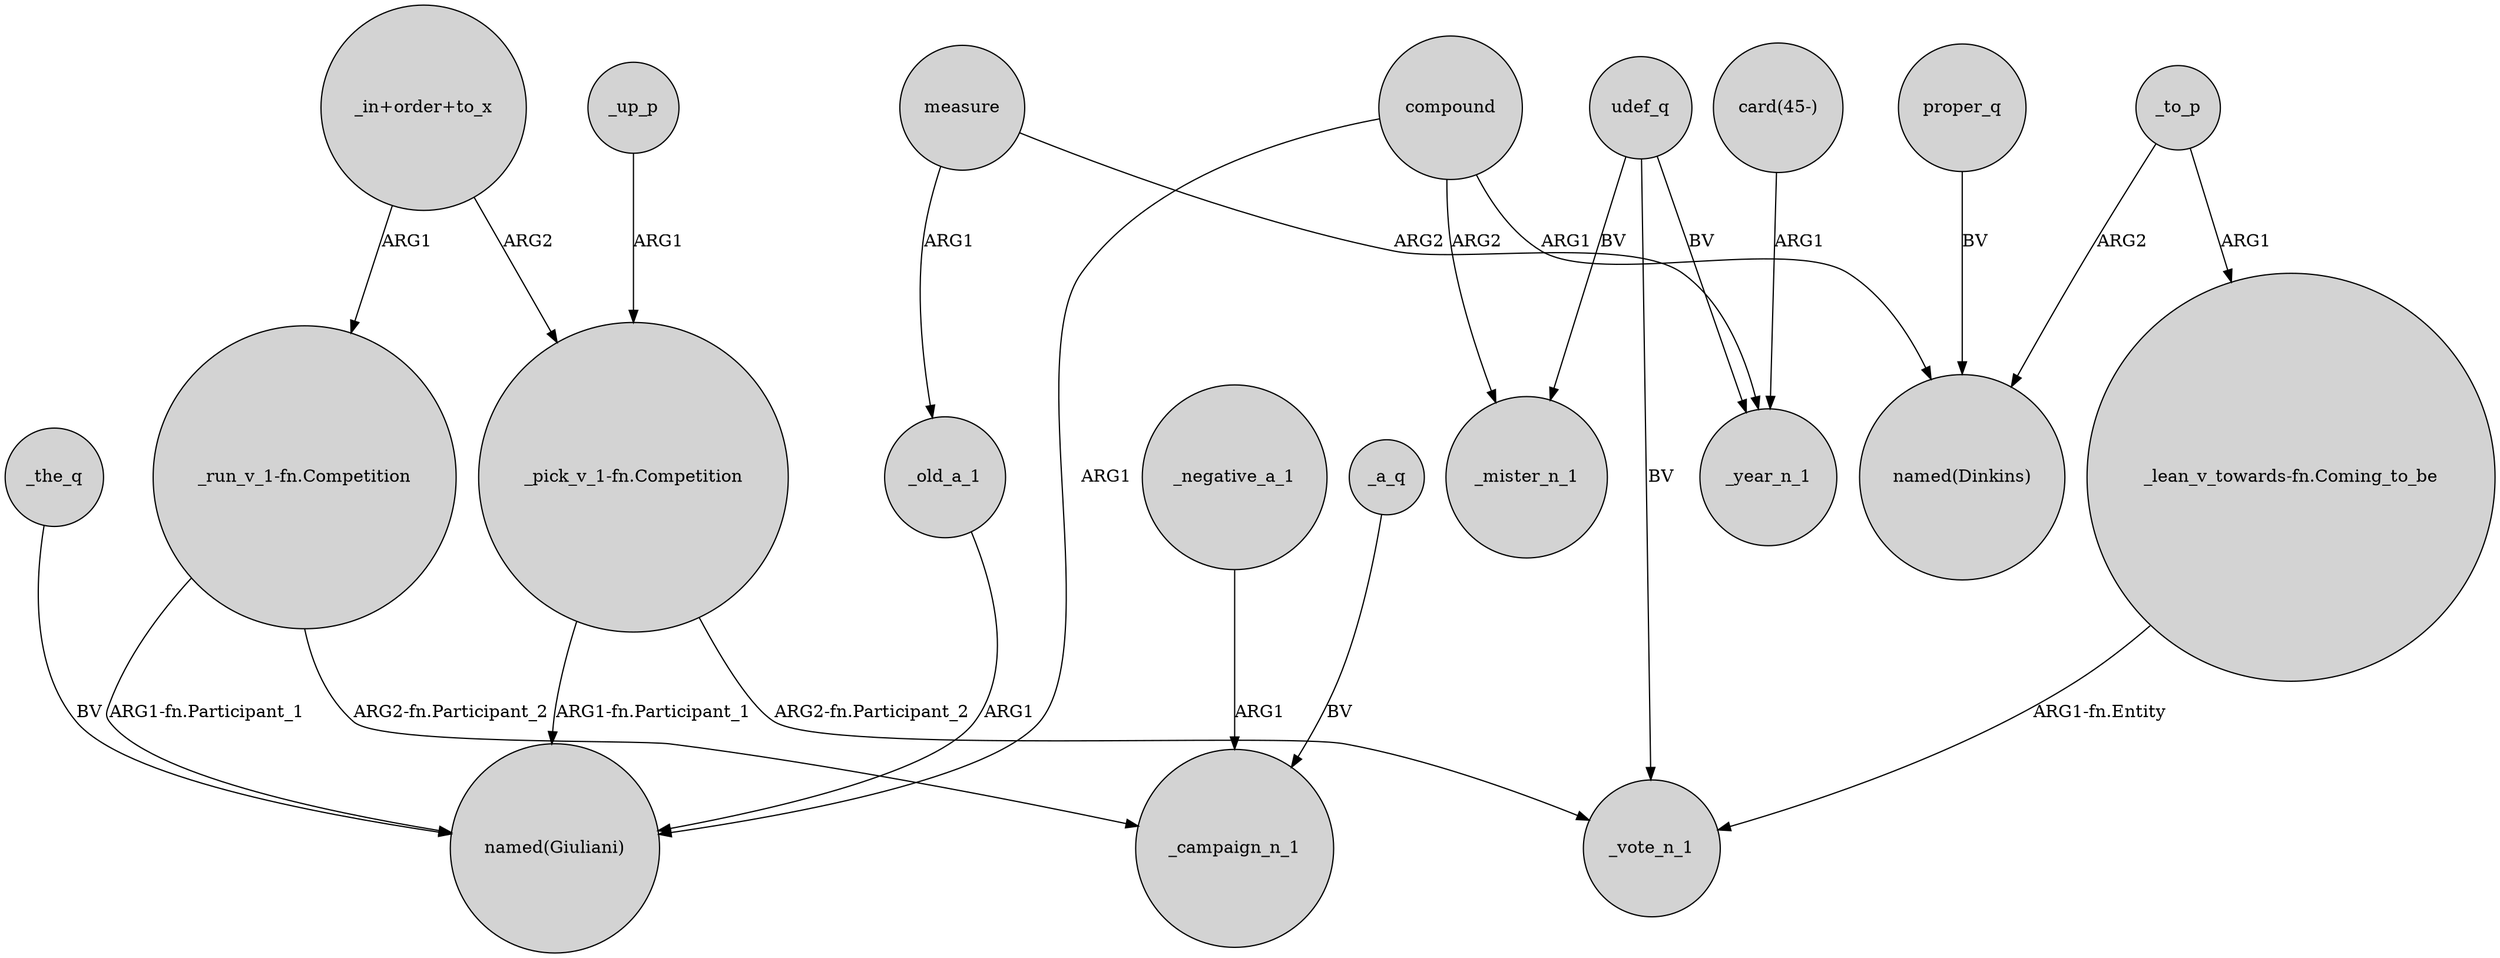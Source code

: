 digraph {
	node [shape=circle style=filled]
	compound -> "named(Giuliani)" [label=ARG1]
	"_in+order+to_x" -> "_run_v_1-fn.Competition" [label=ARG1]
	compound -> _mister_n_1 [label=ARG2]
	_to_p -> "_lean_v_towards-fn.Coming_to_be" [label=ARG1]
	_negative_a_1 -> _campaign_n_1 [label=ARG1]
	proper_q -> "named(Dinkins)" [label=BV]
	_old_a_1 -> "named(Giuliani)" [label=ARG1]
	"_pick_v_1-fn.Competition" -> "named(Giuliani)" [label="ARG1-fn.Participant_1"]
	"_lean_v_towards-fn.Coming_to_be" -> _vote_n_1 [label="ARG1-fn.Entity"]
	measure -> _old_a_1 [label=ARG1]
	udef_q -> _mister_n_1 [label=BV]
	_to_p -> "named(Dinkins)" [label=ARG2]
	measure -> _year_n_1 [label=ARG2]
	compound -> "named(Dinkins)" [label=ARG1]
	"_in+order+to_x" -> "_pick_v_1-fn.Competition" [label=ARG2]
	"card(45-)" -> _year_n_1 [label=ARG1]
	_the_q -> "named(Giuliani)" [label=BV]
	"_run_v_1-fn.Competition" -> _campaign_n_1 [label="ARG2-fn.Participant_2"]
	"_pick_v_1-fn.Competition" -> _vote_n_1 [label="ARG2-fn.Participant_2"]
	"_run_v_1-fn.Competition" -> "named(Giuliani)" [label="ARG1-fn.Participant_1"]
	_a_q -> _campaign_n_1 [label=BV]
	udef_q -> _vote_n_1 [label=BV]
	_up_p -> "_pick_v_1-fn.Competition" [label=ARG1]
	udef_q -> _year_n_1 [label=BV]
}
